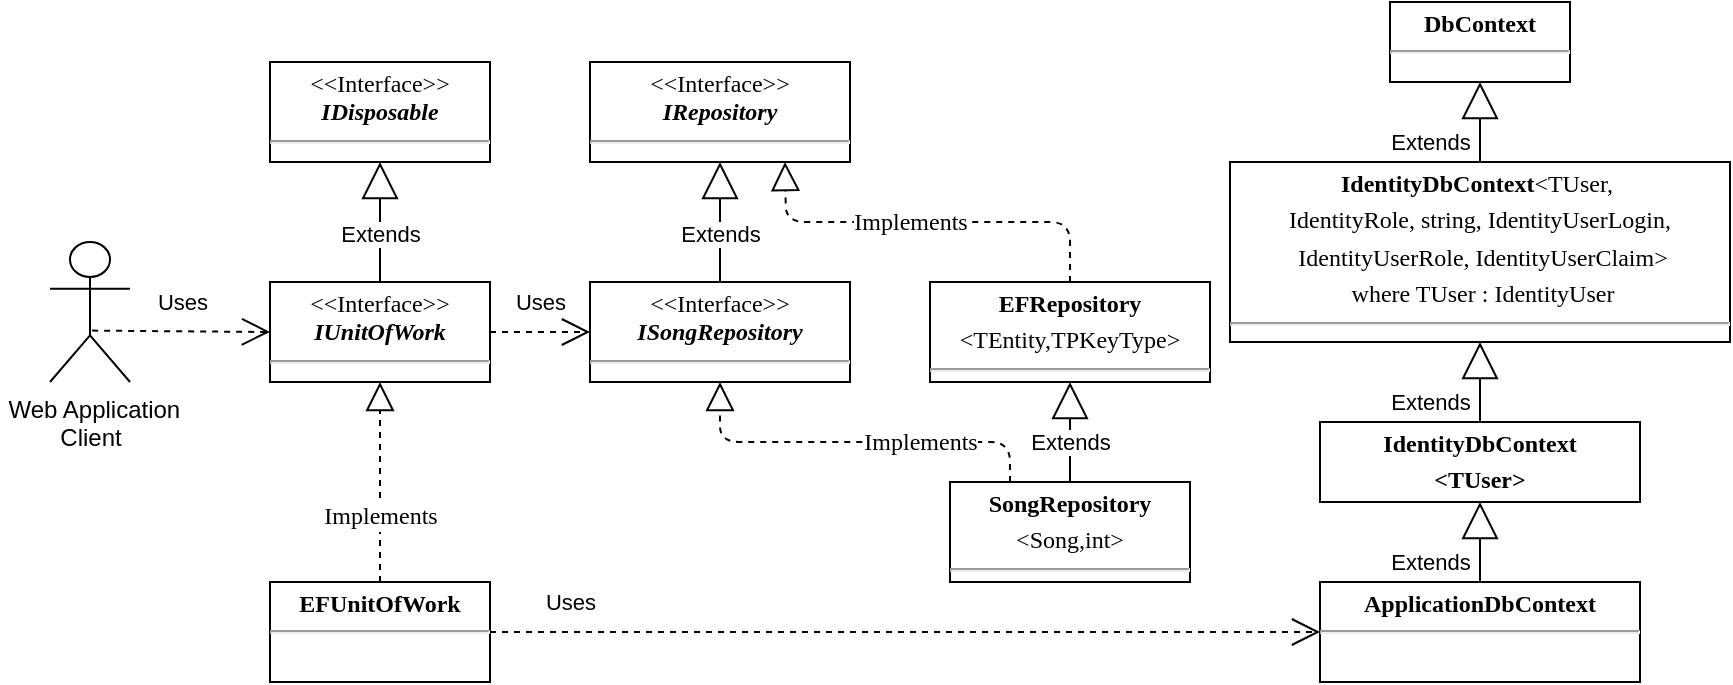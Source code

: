 <mxfile version="13.6.2" type="device" pages="4"><diagram id="343Q7cfBR-ep-XdnstVX" name="DAL"><mxGraphModel dx="1865" dy="607" grid="1" gridSize="10" guides="1" tooltips="1" connect="1" arrows="1" fold="1" page="1" pageScale="1" pageWidth="827" pageHeight="1169" math="0" shadow="0"><root><mxCell id="xc-Q_EhUblTWdIgz5XGY-0"/><mxCell id="xc-Q_EhUblTWdIgz5XGY-1" parent="xc-Q_EhUblTWdIgz5XGY-0"/><mxCell id="ZX2HNLRbkxF9GHskG_gf-11" value="&lt;p style=&quot;margin: 4px 0px 0px ; text-align: center ; font-size: 12px&quot;&gt;&lt;b style=&quot;font-size: 12px&quot;&gt;EFUnitOfWork&lt;/b&gt;&lt;/p&gt;&lt;hr style=&quot;font-size: 12px&quot;&gt;&lt;p style=&quot;margin: 0px 0px 0px 4px&quot;&gt;&lt;br&gt;&lt;/p&gt;" style="verticalAlign=top;align=left;overflow=fill;fontSize=12;fontFamily=Verdana;html=1;" vertex="1" parent="xc-Q_EhUblTWdIgz5XGY-1"><mxGeometry x="-670" y="300" width="110" height="50" as="geometry"/></mxCell><mxCell id="ZX2HNLRbkxF9GHskG_gf-12" value="&lt;p style=&quot;margin: 4px 0px 0px ; text-align: center&quot;&gt;&lt;font&gt;&lt;span style=&quot;font-size: 12px&quot;&gt;&amp;lt;&amp;lt;Interface&amp;gt;&amp;gt;&lt;/span&gt;&lt;br&gt;&lt;b&gt;&lt;i&gt;IUnitOfWork&lt;/i&gt;&lt;/b&gt;&lt;/font&gt;&lt;/p&gt;&lt;hr&gt;&lt;p style=&quot;margin: 0px 0px 0px 4px&quot;&gt;&lt;br&gt;&lt;/p&gt;" style="verticalAlign=top;align=left;overflow=fill;fontSize=12;fontFamily=Verdana;html=1;" vertex="1" parent="xc-Q_EhUblTWdIgz5XGY-1"><mxGeometry x="-670" y="150" width="110" height="50" as="geometry"/></mxCell><mxCell id="ZX2HNLRbkxF9GHskG_gf-13" value="Implements" style="endArrow=block;dashed=1;endFill=0;endSize=12;html=1;fontFamily=Verdana;fontSize=12;entryX=0.5;entryY=1;entryDx=0;entryDy=0;exitX=0.5;exitY=0;exitDx=0;exitDy=0;" edge="1" parent="xc-Q_EhUblTWdIgz5XGY-1" source="ZX2HNLRbkxF9GHskG_gf-11" target="ZX2HNLRbkxF9GHskG_gf-12"><mxGeometry x="-0.333" width="160" relative="1" as="geometry"><mxPoint x="-1099" y="100" as="sourcePoint"/><mxPoint x="-1070" y="10" as="targetPoint"/><mxPoint as="offset"/><Array as="points"/></mxGeometry></mxCell><mxCell id="ZX2HNLRbkxF9GHskG_gf-14" value="&lt;p style=&quot;margin: 4px 0px 0px ; text-align: center&quot;&gt;&lt;font&gt;&lt;span style=&quot;font-size: 12px&quot;&gt;&amp;lt;&amp;lt;Interface&amp;gt;&amp;gt;&lt;/span&gt;&lt;br&gt;&lt;b&gt;&lt;i&gt;IDisposable&lt;/i&gt;&lt;/b&gt;&lt;/font&gt;&lt;/p&gt;&lt;hr&gt;&lt;p style=&quot;margin: 0px 0px 0px 4px&quot;&gt;&lt;br&gt;&lt;/p&gt;" style="verticalAlign=top;align=left;overflow=fill;fontSize=12;fontFamily=Verdana;html=1;" vertex="1" parent="xc-Q_EhUblTWdIgz5XGY-1"><mxGeometry x="-670" y="40" width="110" height="50" as="geometry"/></mxCell><mxCell id="ZX2HNLRbkxF9GHskG_gf-15" value="Extends" style="endArrow=block;endSize=16;endFill=0;html=1;exitX=0.5;exitY=0;exitDx=0;exitDy=0;entryX=0.5;entryY=1;entryDx=0;entryDy=0;" edge="1" parent="xc-Q_EhUblTWdIgz5XGY-1" source="ZX2HNLRbkxF9GHskG_gf-12" target="ZX2HNLRbkxF9GHskG_gf-14"><mxGeometry x="-0.2" width="160" relative="1" as="geometry"><mxPoint x="-746" y="290" as="sourcePoint"/><mxPoint x="-700" y="50" as="targetPoint"/><mxPoint as="offset"/></mxGeometry></mxCell><mxCell id="ZX2HNLRbkxF9GHskG_gf-16" value="Uses" style="endArrow=open;endSize=12;dashed=1;html=1;exitX=1;exitY=0.5;exitDx=0;exitDy=0;entryX=0;entryY=0.5;entryDx=0;entryDy=0;" edge="1" parent="xc-Q_EhUblTWdIgz5XGY-1" source="ZX2HNLRbkxF9GHskG_gf-12" target="ZX2HNLRbkxF9GHskG_gf-17"><mxGeometry y="15" width="160" relative="1" as="geometry"><mxPoint x="-690" y="-20" as="sourcePoint"/><mxPoint x="-480" y="175" as="targetPoint"/><mxPoint as="offset"/></mxGeometry></mxCell><mxCell id="ZX2HNLRbkxF9GHskG_gf-17" value="&lt;p style=&quot;margin: 4px 0px 0px ; text-align: center&quot;&gt;&lt;font&gt;&lt;span style=&quot;font-size: 12px&quot;&gt;&amp;lt;&amp;lt;Interface&amp;gt;&amp;gt;&lt;/span&gt;&lt;br&gt;&lt;b&gt;&lt;i&gt;ISongRepository&lt;/i&gt;&lt;/b&gt;&lt;/font&gt;&lt;/p&gt;&lt;hr&gt;&lt;p style=&quot;margin: 0px 0px 0px 4px&quot;&gt;&lt;br&gt;&lt;/p&gt;" style="verticalAlign=top;align=left;overflow=fill;fontSize=12;fontFamily=Verdana;html=1;" vertex="1" parent="xc-Q_EhUblTWdIgz5XGY-1"><mxGeometry x="-510" y="150" width="130" height="50" as="geometry"/></mxCell><mxCell id="ZX2HNLRbkxF9GHskG_gf-18" value="&lt;p style=&quot;margin: 4px 0px 0px ; text-align: center ; font-size: 12px&quot;&gt;&lt;b style=&quot;font-size: 12px&quot;&gt;ApplicationDbContext&lt;/b&gt;&lt;/p&gt;&lt;hr style=&quot;font-size: 12px&quot;&gt;&lt;p style=&quot;margin: 0px 0px 0px 4px&quot;&gt;&lt;br&gt;&lt;/p&gt;" style="verticalAlign=top;align=left;overflow=fill;fontSize=12;fontFamily=Verdana;html=1;" vertex="1" parent="xc-Q_EhUblTWdIgz5XGY-1"><mxGeometry x="-145" y="300" width="160" height="50" as="geometry"/></mxCell><mxCell id="ZX2HNLRbkxF9GHskG_gf-20" value="&lt;p style=&quot;margin: 4px 0px 0px ; text-align: center&quot;&gt;&lt;font&gt;&lt;span style=&quot;font-size: 12px&quot;&gt;&amp;lt;&amp;lt;Interface&amp;gt;&amp;gt;&lt;/span&gt;&lt;br&gt;&lt;b&gt;&lt;i&gt;IRepository&lt;/i&gt;&lt;/b&gt;&lt;/font&gt;&lt;/p&gt;&lt;hr&gt;&lt;p style=&quot;margin: 0px 0px 0px 4px&quot;&gt;&lt;br&gt;&lt;/p&gt;" style="verticalAlign=top;align=left;overflow=fill;fontSize=12;fontFamily=Verdana;html=1;" vertex="1" parent="xc-Q_EhUblTWdIgz5XGY-1"><mxGeometry x="-510" y="40" width="130" height="50" as="geometry"/></mxCell><mxCell id="ZX2HNLRbkxF9GHskG_gf-21" value="Extends" style="endArrow=block;endSize=16;endFill=0;html=1;exitX=0.5;exitY=0;exitDx=0;exitDy=0;entryX=0.5;entryY=1;entryDx=0;entryDy=0;" edge="1" parent="xc-Q_EhUblTWdIgz5XGY-1" source="ZX2HNLRbkxF9GHskG_gf-17" target="ZX2HNLRbkxF9GHskG_gf-20"><mxGeometry x="-0.2" width="160" relative="1" as="geometry"><mxPoint x="-605" y="160" as="sourcePoint"/><mxPoint x="-605" y="100" as="targetPoint"/><mxPoint as="offset"/></mxGeometry></mxCell><mxCell id="RfoIdrx7hOx3w_YRGbtB-0" value="&amp;nbsp;Web Application &lt;br&gt;Client" style="shape=umlActor;verticalLabelPosition=bottom;verticalAlign=top;html=1;" vertex="1" parent="xc-Q_EhUblTWdIgz5XGY-1"><mxGeometry x="-780" y="130" width="40" height="70" as="geometry"/></mxCell><mxCell id="RfoIdrx7hOx3w_YRGbtB-1" value="Uses" style="endArrow=open;endSize=12;dashed=1;html=1;exitX=0.527;exitY=0.633;exitDx=0;exitDy=0;entryX=0;entryY=0.5;entryDx=0;entryDy=0;exitPerimeter=0;" edge="1" parent="xc-Q_EhUblTWdIgz5XGY-1" source="RfoIdrx7hOx3w_YRGbtB-0" target="ZX2HNLRbkxF9GHskG_gf-12"><mxGeometry y="15" width="160" relative="1" as="geometry"><mxPoint x="-550" y="185" as="sourcePoint"/><mxPoint x="-490" y="185" as="targetPoint"/><mxPoint as="offset"/></mxGeometry></mxCell><mxCell id="RfoIdrx7hOx3w_YRGbtB-2" value="Uses" style="endArrow=open;endSize=12;dashed=1;html=1;exitX=1;exitY=0.5;exitDx=0;exitDy=0;entryX=0;entryY=0.5;entryDx=0;entryDy=0;" edge="1" parent="xc-Q_EhUblTWdIgz5XGY-1" source="ZX2HNLRbkxF9GHskG_gf-11" target="ZX2HNLRbkxF9GHskG_gf-18"><mxGeometry x="-0.807" y="15" width="160" relative="1" as="geometry"><mxPoint x="-758.92" y="294.31" as="sourcePoint"/><mxPoint x="-660" y="295" as="targetPoint"/><mxPoint as="offset"/></mxGeometry></mxCell><mxCell id="53thkQlkF9O4a6c3Apee-1" value="Implements" style="endArrow=block;dashed=1;endFill=0;endSize=12;html=1;fontFamily=Verdana;fontSize=12;entryX=0.5;entryY=1;entryDx=0;entryDy=0;exitX=0.25;exitY=0;exitDx=0;exitDy=0;" edge="1" parent="xc-Q_EhUblTWdIgz5XGY-1" source="-rHISkE78hv5sx2kUe9A-2" target="ZX2HNLRbkxF9GHskG_gf-17"><mxGeometry x="-0.333" width="160" relative="1" as="geometry"><mxPoint x="-445" y="250" as="sourcePoint"/><mxPoint x="-605" y="210" as="targetPoint"/><mxPoint as="offset"/><Array as="points"><mxPoint x="-300" y="230"/><mxPoint x="-445" y="230"/></Array></mxGeometry></mxCell><mxCell id="-rHISkE78hv5sx2kUe9A-0" value="&lt;p style=&quot;margin: 4px 0px 0px ; text-align: center ; font-size: 12px&quot;&gt;&lt;b style=&quot;font-size: 12px&quot;&gt;EFRepository&lt;/b&gt;&lt;/p&gt;&lt;p style=&quot;margin: 4px 0px 0px ; text-align: center ; font-size: 12px&quot;&gt;&lt;span style=&quot;font-size: 12px&quot;&gt;&amp;lt;TEntity,TPKeyType&amp;gt;&lt;/span&gt;&lt;/p&gt;&lt;hr style=&quot;font-size: 12px&quot;&gt;&lt;p style=&quot;margin: 0px 0px 0px 4px&quot;&gt;&lt;br&gt;&lt;/p&gt;" style="verticalAlign=top;align=left;overflow=fill;fontSize=12;fontFamily=Verdana;html=1;" vertex="1" parent="xc-Q_EhUblTWdIgz5XGY-1"><mxGeometry x="-340" y="150" width="140" height="50" as="geometry"/></mxCell><mxCell id="-rHISkE78hv5sx2kUe9A-1" value="Extends" style="endArrow=block;endSize=16;endFill=0;html=1;entryX=0.5;entryY=1;entryDx=0;entryDy=0;exitX=0.5;exitY=0;exitDx=0;exitDy=0;" edge="1" parent="xc-Q_EhUblTWdIgz5XGY-1" source="-rHISkE78hv5sx2kUe9A-2" target="-rHISkE78hv5sx2kUe9A-0"><mxGeometry x="-0.2" width="160" relative="1" as="geometry"><mxPoint x="-375" y="460" as="sourcePoint"/><mxPoint x="-390" y="430" as="targetPoint"/><mxPoint as="offset"/></mxGeometry></mxCell><mxCell id="-rHISkE78hv5sx2kUe9A-2" value="&lt;p style=&quot;margin: 4px 0px 0px ; text-align: center&quot;&gt;&lt;font&gt;&lt;b&gt;SongRepository&lt;/b&gt;&lt;/font&gt;&lt;/p&gt;&lt;p style=&quot;margin: 4px 0px 0px ; text-align: center&quot;&gt;&lt;font&gt;&amp;lt;Song,int&amp;gt;&lt;/font&gt;&lt;/p&gt;&lt;hr&gt;&lt;p style=&quot;margin: 0px 0px 0px 4px&quot;&gt;&lt;br&gt;&lt;/p&gt;" style="verticalAlign=top;align=left;overflow=fill;fontSize=12;fontFamily=Verdana;html=1;" vertex="1" parent="xc-Q_EhUblTWdIgz5XGY-1"><mxGeometry x="-330" y="250" width="120" height="50" as="geometry"/></mxCell><mxCell id="PiBFpwSbdgzv4Sv8wRWs-0" value="Implements" style="endArrow=block;dashed=1;endFill=0;endSize=12;html=1;fontFamily=Verdana;fontSize=12;entryX=0.75;entryY=1;entryDx=0;entryDy=0;exitX=0.5;exitY=0;exitDx=0;exitDy=0;" edge="1" parent="xc-Q_EhUblTWdIgz5XGY-1" source="-rHISkE78hv5sx2kUe9A-0" target="ZX2HNLRbkxF9GHskG_gf-20"><mxGeometry x="0.093" width="160" relative="1" as="geometry"><mxPoint x="-272.5" y="260" as="sourcePoint"/><mxPoint x="-435" y="210" as="targetPoint"/><mxPoint as="offset"/><Array as="points"><mxPoint x="-270" y="120"/><mxPoint x="-350" y="120"/><mxPoint x="-412" y="120"/></Array></mxGeometry></mxCell><mxCell id="NtdFlZFnc03XW_b6BvT2-0" value="&lt;p style=&quot;margin: 4px 0px 0px ; text-align: center&quot;&gt;&lt;b&gt;IdentityDbContext&lt;/b&gt;&lt;/p&gt;&lt;p style=&quot;margin: 4px 0px 0px ; text-align: center&quot;&gt;&lt;b&gt;&amp;lt;TUser&amp;gt;&lt;/b&gt;&lt;br&gt;&lt;/p&gt;&lt;hr style=&quot;font-size: 12px&quot;&gt;&lt;p style=&quot;margin: 0px 0px 0px 4px&quot;&gt;&lt;br&gt;&lt;/p&gt;" style="verticalAlign=top;align=left;overflow=fill;fontSize=12;fontFamily=Verdana;html=1;" vertex="1" parent="xc-Q_EhUblTWdIgz5XGY-1"><mxGeometry x="-145" y="220" width="160" height="40" as="geometry"/></mxCell><mxCell id="a6k6CDyZvZ9WhCIbo_Zj-0" value="&lt;p style=&quot;margin: 4px 0px 0px ; text-align: center&quot;&gt;&lt;b&gt;IdentityDbContext&lt;/b&gt;&lt;span&gt;&amp;lt;TUser,&amp;nbsp;&lt;/span&gt;&lt;/p&gt;&lt;p style=&quot;margin: 4px 0px 0px ; text-align: center&quot;&gt;&lt;span&gt;IdentityRole, string, IdentityUserLogin,&lt;/span&gt;&lt;/p&gt;&lt;p style=&quot;margin: 4px 0px 0px ; text-align: center&quot;&gt;&amp;nbsp;IdentityUserRole, IdentityUserClaim&amp;gt;&lt;/p&gt;&lt;p style=&quot;margin: 4px 0px 0px ; text-align: center&quot;&gt;&amp;nbsp;where TUser : IdentityUser&lt;br&gt;&lt;/p&gt;&lt;hr style=&quot;font-size: 12px&quot;&gt;&lt;p style=&quot;margin: 0px 0px 0px 4px&quot;&gt;&lt;br&gt;&lt;/p&gt;" style="verticalAlign=top;align=left;overflow=fill;fontSize=12;fontFamily=Verdana;html=1;" vertex="1" parent="xc-Q_EhUblTWdIgz5XGY-1"><mxGeometry x="-190" y="90" width="250" height="90" as="geometry"/></mxCell><mxCell id="a6k6CDyZvZ9WhCIbo_Zj-1" value="&lt;p style=&quot;margin: 4px 0px 0px ; text-align: center&quot;&gt;&lt;b&gt;DbContext&lt;/b&gt;&lt;br&gt;&lt;/p&gt;&lt;hr style=&quot;font-size: 12px&quot;&gt;&lt;p style=&quot;margin: 0px 0px 0px 4px&quot;&gt;&lt;br&gt;&lt;/p&gt;" style="verticalAlign=top;align=left;overflow=fill;fontSize=12;fontFamily=Verdana;html=1;" vertex="1" parent="xc-Q_EhUblTWdIgz5XGY-1"><mxGeometry x="-110" y="10" width="90" height="40" as="geometry"/></mxCell><mxCell id="a6k6CDyZvZ9WhCIbo_Zj-2" value="Extends" style="endArrow=block;endSize=16;endFill=0;html=1;exitX=0.5;exitY=0;exitDx=0;exitDy=0;entryX=0.5;entryY=1;entryDx=0;entryDy=0;" edge="1" parent="xc-Q_EhUblTWdIgz5XGY-1" source="a6k6CDyZvZ9WhCIbo_Zj-0" target="a6k6CDyZvZ9WhCIbo_Zj-1"><mxGeometry x="-0.5" y="25" width="160" relative="1" as="geometry"><mxPoint x="-55" y="230" as="sourcePoint"/><mxPoint x="-55" y="190" as="targetPoint"/><mxPoint as="offset"/></mxGeometry></mxCell><mxCell id="a6k6CDyZvZ9WhCIbo_Zj-3" value="Extends" style="endArrow=block;endSize=16;endFill=0;html=1;exitX=0.5;exitY=0;exitDx=0;exitDy=0;entryX=0.5;entryY=1;entryDx=0;entryDy=0;" edge="1" parent="xc-Q_EhUblTWdIgz5XGY-1" source="NtdFlZFnc03XW_b6BvT2-0" target="a6k6CDyZvZ9WhCIbo_Zj-0"><mxGeometry x="-0.5" y="25" width="160" relative="1" as="geometry"><mxPoint x="-55" y="100" as="sourcePoint"/><mxPoint x="-55" y="60" as="targetPoint"/><mxPoint as="offset"/></mxGeometry></mxCell><mxCell id="a6k6CDyZvZ9WhCIbo_Zj-4" value="Extends" style="endArrow=block;endSize=16;endFill=0;html=1;exitX=0.5;exitY=0;exitDx=0;exitDy=0;entryX=0.5;entryY=1;entryDx=0;entryDy=0;" edge="1" parent="xc-Q_EhUblTWdIgz5XGY-1" source="ZX2HNLRbkxF9GHskG_gf-18" target="NtdFlZFnc03XW_b6BvT2-0"><mxGeometry x="-0.5" y="25" width="160" relative="1" as="geometry"><mxPoint x="-55" y="230" as="sourcePoint"/><mxPoint x="-55" y="190" as="targetPoint"/><mxPoint as="offset"/></mxGeometry></mxCell></root></mxGraphModel></diagram><diagram id="C5RBs43oDa-KdzZeNtuy" name="Repositories"><mxGraphModel dx="1865" dy="607" grid="1" gridSize="10" guides="1" tooltips="1" connect="1" arrows="1" fold="1" page="1" pageScale="1" pageWidth="827" pageHeight="1169" math="0" shadow="0"><root><mxCell id="WIyWlLk6GJQsqaUBKTNV-0"/><mxCell id="WIyWlLk6GJQsqaUBKTNV-1" parent="WIyWlLk6GJQsqaUBKTNV-0"/><mxCell id="CiGkOUlpp4Z-2hrsVx-D-6" value="&lt;p style=&quot;margin: 4px 0px 0px ; text-align: center ; font-size: 12px&quot;&gt;&lt;b style=&quot;font-size: 12px&quot;&gt;EFRepository&lt;/b&gt;&lt;span style=&quot;font-size: 12px&quot;&gt;&amp;lt;TEntity,TPKeyType&amp;gt;&lt;/span&gt;&lt;/p&gt;&lt;hr style=&quot;font-size: 12px&quot;&gt;&lt;p style=&quot;margin: 0px 0px 0px 4px&quot;&gt;# Context: DbContext&amp;nbsp;&lt;/p&gt;&lt;p style=&quot;margin: 0px 0px 0px 4px&quot;&gt;- _entities: DbSet&amp;lt;TEntity&amp;gt;&amp;nbsp;&lt;/p&gt;&lt;hr style=&quot;font-size: 12px&quot;&gt;&lt;p style=&quot;margin: 0px 0px 0px 4px&quot;&gt;+ EFRepository(DbContext) : EFRepository&lt;/p&gt;&lt;p style=&quot;margin: 0px 0px 0px 4px&quot;&gt;+&amp;nbsp;&lt;span style=&quot;line-height: 13.8px&quot;&gt;Add&lt;/span&gt;(&lt;span style=&quot;text-align: center&quot;&gt;TEntity&lt;/span&gt;): void&lt;/p&gt;&lt;p style=&quot;margin: 0px 0px 0px 4px&quot;&gt;&lt;span style=&quot;text-align: center&quot;&gt;+&amp;nbsp;&lt;/span&gt;&lt;span style=&quot;text-align: center ; line-height: 13.8px&quot;&gt;AddRange&lt;/span&gt;&lt;span style=&quot;text-align: center&quot;&gt;(IEnumerable&amp;lt;TEntity&amp;gt; entities&lt;/span&gt;&lt;span style=&quot;text-align: center&quot;&gt;): void&lt;/span&gt;&lt;/p&gt;&lt;p style=&quot;margin: 0px 0px 0px 4px&quot;&gt;&lt;span style=&quot;text-align: center&quot;&gt;+&amp;nbsp;&lt;/span&gt;&lt;span style=&quot;text-align: center ; line-height: 13.8px&quot;&gt;Find&lt;/span&gt;&lt;span style=&quot;text-align: center&quot;&gt;(Expression&amp;lt;Func&amp;lt;TEntity, bool&amp;gt;&amp;gt;): &amp;nbsp;IEnumerable&amp;lt;TEntity&amp;gt;&lt;/span&gt;&lt;/p&gt;&lt;p style=&quot;margin: 0px 0px 0px 4px&quot;&gt;&lt;/p&gt;&lt;p style=&quot;margin: 0px 0px 0px 4px&quot;&gt;&lt;span style=&quot;text-align: center&quot;&gt;+&amp;nbsp;&lt;/span&gt;&lt;span style=&quot;text-align: center ; line-height: 13.8px&quot;&gt;FindAsync&lt;/span&gt;&lt;span style=&quot;text-align: center&quot;&gt;(Expression&amp;lt;Func&amp;lt;TEntity, bool&amp;gt;&amp;gt;):&amp;nbsp; Task&amp;lt;List&amp;lt;TEntity&amp;gt;&amp;gt;&lt;/span&gt;&lt;/p&gt;&lt;p style=&quot;margin: 0px 0px 0px 4px&quot;&gt;+&amp;nbsp;&lt;span style=&quot;line-height: 13.8px&quot;&gt;Get&lt;/span&gt;(&lt;span style=&quot;text-align: center&quot;&gt;TPKeyType&lt;/span&gt;): TEntity&lt;br&gt;&lt;/p&gt;&lt;p style=&quot;margin: 0px 0px 0px 4px&quot;&gt;+&amp;nbsp;&lt;span style=&quot;line-height: 13.8px&quot;&gt;GetAsync&lt;/span&gt;(&lt;span style=&quot;text-align: center&quot;&gt;TPKeyType&lt;/span&gt;): Task&amp;lt;TEntity&amp;gt;&lt;br&gt;&lt;/p&gt;&lt;p style=&quot;margin: 0px 0px 0px 4px&quot;&gt;+&amp;nbsp;&lt;span style=&quot;line-height: 13.8px&quot;&gt;GetAll&lt;/span&gt;(): IEnumerable&amp;lt;TEntity&amp;gt;&lt;br&gt;&lt;/p&gt;&lt;p style=&quot;margin: 0px 0px 0px 4px&quot;&gt;+&amp;nbsp;&lt;span style=&quot;line-height: 13.8px&quot;&gt;GetAllAsync&lt;/span&gt;(): Task&amp;lt;List&amp;lt;TEntity&amp;gt;&amp;gt;&lt;/p&gt;&lt;p style=&quot;margin: 0px 0px 0px 4px&quot;&gt;+&amp;nbsp;&lt;span style=&quot;line-height: 13.8px&quot;&gt;Remove&lt;/span&gt;(&lt;span style=&quot;text-align: center&quot;&gt;TEntity&lt;/span&gt;): void&lt;/p&gt;&lt;p style=&quot;margin: 0px 0px 0px 4px&quot;&gt;&lt;span style=&quot;text-align: center&quot;&gt;+&amp;nbsp;&lt;/span&gt;&lt;span style=&quot;text-align: center ; line-height: 13.8px&quot;&gt;RemoveRange&lt;/span&gt;&lt;span style=&quot;text-align: center&quot;&gt;(IEnumerable&amp;lt;TEntity&amp;gt; entities&lt;/span&gt;&lt;span style=&quot;text-align: center&quot;&gt;): void&lt;/span&gt;&lt;/p&gt;&lt;p style=&quot;margin: 0px 0px 0px 4px&quot;&gt;&lt;span style=&quot;text-align: center&quot;&gt;+&amp;nbsp;&lt;/span&gt;&lt;span style=&quot;text-align: center ; line-height: 13.8px&quot;&gt;SingleOrDefault&lt;/span&gt;&lt;span style=&quot;text-align: center&quot;&gt;(Expression&amp;lt;Func&amp;lt;TEntity, bool&amp;gt;&amp;gt;):&amp;nbsp; TEntity&lt;/span&gt;&lt;/p&gt;&lt;p style=&quot;margin: 0px 0px 0px 4px&quot;&gt;&lt;span style=&quot;text-align: center&quot;&gt;+&amp;nbsp;&lt;/span&gt;&lt;span style=&quot;text-align: center ; line-height: 13.8px&quot;&gt;SingleOrDefaultAsync&lt;/span&gt;&lt;span style=&quot;text-align: center&quot;&gt;(Expression&amp;lt;Func&amp;lt;TEntity, bool&amp;gt;&amp;gt;): Task&amp;lt;TEntity&amp;gt;&lt;/span&gt;&lt;/p&gt;" style="verticalAlign=top;align=left;overflow=fill;fontSize=12;fontFamily=Verdana;html=1;" parent="WIyWlLk6GJQsqaUBKTNV-1" vertex="1"><mxGeometry x="-800" y="30" width="470" height="260" as="geometry"/></mxCell><mxCell id="CiGkOUlpp4Z-2hrsVx-D-7" value="&lt;p style=&quot;margin: 4px 0px 0px ; text-align: center&quot;&gt;&lt;font&gt;&lt;span style=&quot;font-size: 12px&quot;&gt;&amp;lt;&amp;lt;Interface&amp;gt;&amp;gt;&lt;/span&gt;&lt;br&gt;&lt;b&gt;&lt;i&gt;IRepository&lt;/i&gt;&lt;/b&gt;&amp;lt;TEntity,TPKeyType&amp;gt;&lt;/font&gt;&lt;/p&gt;&lt;hr&gt;&lt;p style=&quot;margin: 0px 0px 0px 4px&quot;&gt;+&amp;nbsp;&lt;span style=&quot;line-height: 13.8px&quot;&gt;&lt;i&gt;Add&lt;/i&gt;&lt;/span&gt;(&lt;span style=&quot;text-align: center&quot;&gt;TEntity&lt;/span&gt;): void&lt;/p&gt;&lt;p style=&quot;margin: 0px 0px 0px 4px&quot;&gt;&lt;span style=&quot;text-align: center&quot;&gt;+&amp;nbsp;&lt;/span&gt;&lt;span style=&quot;text-align: center ; line-height: 13.8px&quot;&gt;&lt;i&gt;AddRange&lt;/i&gt;&lt;/span&gt;&lt;span style=&quot;text-align: center&quot;&gt;(IEnumerable&amp;lt;TEntity&amp;gt; entities&lt;/span&gt;&lt;span style=&quot;text-align: center&quot;&gt;): void&lt;/span&gt;&lt;/p&gt;&lt;p style=&quot;margin: 0px 0px 0px 4px&quot;&gt;&lt;span style=&quot;text-align: center&quot;&gt;+&amp;nbsp;&lt;/span&gt;&lt;span style=&quot;text-align: center ; line-height: 13.8px&quot;&gt;&lt;i&gt;Find&lt;/i&gt;&lt;/span&gt;&lt;span style=&quot;text-align: center&quot;&gt;(Expression&amp;lt;Func&amp;lt;TEntity, bool&amp;gt;&amp;gt;): &amp;nbsp;IEnumerable&amp;lt;TEntity&amp;gt;&lt;/span&gt;&lt;/p&gt;&lt;p style=&quot;margin: 0px 0px 0px 4px&quot;&gt;&lt;/p&gt;&lt;p style=&quot;margin: 0px 0px 0px 4px&quot;&gt;&lt;span style=&quot;text-align: center&quot;&gt;+&amp;nbsp;&lt;/span&gt;&lt;span style=&quot;text-align: center ; line-height: 13.8px&quot;&gt;&lt;i&gt;FindAsync&lt;/i&gt;&lt;/span&gt;&lt;span style=&quot;text-align: center&quot;&gt;(Expression&amp;lt;Func&amp;lt;TEntity, bool&amp;gt;&amp;gt;):&amp;nbsp; Task&amp;lt;List&amp;lt;TEntity&amp;gt;&amp;gt;&lt;/span&gt;&lt;/p&gt;&lt;p style=&quot;margin: 0px 0px 0px 4px&quot;&gt;&lt;font style=&quot;font-size: 12px&quot;&gt;+&amp;nbsp;&lt;span style=&quot;line-height: 115%&quot;&gt;&lt;i&gt;Get&lt;/i&gt;&lt;/span&gt;(&lt;span style=&quot;text-align: center&quot;&gt;TPKeyType&lt;/span&gt;): TEntity&lt;br&gt;&lt;/font&gt;&lt;/p&gt;&lt;p style=&quot;margin: 0px 0px 0px 4px&quot;&gt;+&amp;nbsp;&lt;span style=&quot;line-height: 13.8px&quot;&gt;&lt;i&gt;GetAsync&lt;/i&gt;&lt;/span&gt;(&lt;span style=&quot;text-align: center&quot;&gt;TPKeyType&lt;/span&gt;): Task&amp;lt;TEntity&amp;gt;&lt;br&gt;&lt;/p&gt;&lt;p style=&quot;margin: 0px 0px 0px 4px&quot;&gt;+&amp;nbsp;&lt;span style=&quot;line-height: 13.8px&quot;&gt;&lt;i&gt;GetAll&lt;/i&gt;&lt;/span&gt;(): IEnumerable&amp;lt;TEntity&amp;gt;&lt;br&gt;&lt;/p&gt;&lt;p style=&quot;margin: 0px 0px 0px 4px&quot;&gt;+&amp;nbsp;&lt;span style=&quot;line-height: 13.8px&quot;&gt;&lt;i&gt;GetAllAsync&lt;/i&gt;&lt;/span&gt;(): Task&amp;lt;List&amp;lt;TEntity&amp;gt;&amp;gt;&lt;/p&gt;&lt;p style=&quot;margin: 0px 0px 0px 4px&quot;&gt;+&amp;nbsp;&lt;span style=&quot;line-height: 13.8px&quot;&gt;&lt;i&gt;Remove&lt;/i&gt;&lt;/span&gt;(&lt;span style=&quot;text-align: center&quot;&gt;TEntity&lt;/span&gt;): void&lt;/p&gt;&lt;p style=&quot;margin: 0px 0px 0px 4px&quot;&gt;&lt;span style=&quot;text-align: center&quot;&gt;+&amp;nbsp;&lt;/span&gt;&lt;span style=&quot;text-align: center ; line-height: 13.8px&quot;&gt;&lt;i&gt;RemoveRange&lt;/i&gt;&lt;/span&gt;&lt;span style=&quot;text-align: center&quot;&gt;(IEnumerable&amp;lt;TEntity&amp;gt; entities&lt;/span&gt;&lt;span style=&quot;text-align: center&quot;&gt;): void&lt;/span&gt;&lt;/p&gt;&lt;p style=&quot;margin: 0px 0px 0px 4px&quot;&gt;&lt;span style=&quot;text-align: center&quot;&gt;+&amp;nbsp;&lt;/span&gt;&lt;span style=&quot;text-align: center ; line-height: 13.8px&quot;&gt;&lt;i&gt;SingleOrDefault&lt;/i&gt;&lt;/span&gt;&lt;span style=&quot;text-align: center&quot;&gt;(Expression&amp;lt;Func&amp;lt;TEntity, bool&amp;gt;&amp;gt;):&amp;nbsp; TEntity&lt;/span&gt;&lt;/p&gt;&lt;p style=&quot;margin: 0px 0px 0px 4px&quot;&gt;&lt;span style=&quot;text-align: center&quot;&gt;+&amp;nbsp;&lt;/span&gt;&lt;span style=&quot;text-align: center ; line-height: 13.8px&quot;&gt;&lt;i&gt;SingleOrDefaultAsync&lt;/i&gt;&lt;/span&gt;&lt;span style=&quot;text-align: center&quot;&gt;(Expression&amp;lt;Func&amp;lt;TEntity, bool&amp;gt;&amp;gt;): Task&amp;lt;TEntity&amp;gt;&lt;/span&gt;&lt;/p&gt;" style="verticalAlign=top;align=left;overflow=fill;fontSize=12;fontFamily=Verdana;html=1;" parent="WIyWlLk6GJQsqaUBKTNV-1" vertex="1"><mxGeometry x="-260" y="70" width="470" height="220" as="geometry"/></mxCell><mxCell id="CiGkOUlpp4Z-2hrsVx-D-8" value="" style="endArrow=block;dashed=1;endFill=0;endSize=12;html=1;fontFamily=Verdana;fontSize=12;entryX=0;entryY=0.5;entryDx=0;entryDy=0;" parent="WIyWlLk6GJQsqaUBKTNV-1" target="CiGkOUlpp4Z-2hrsVx-D-7" edge="1"><mxGeometry width="160" relative="1" as="geometry"><mxPoint x="-329" y="180" as="sourcePoint"/><mxPoint x="-300" y="90" as="targetPoint"/></mxGeometry></mxCell><mxCell id="NTlMG44NqtXEOT9g3OeG-1" value="&lt;p style=&quot;margin: 4px 0px 0px ; text-align: center&quot;&gt;&lt;font&gt;&lt;span style=&quot;font-size: 12px&quot;&gt;&amp;lt;&amp;lt;Interface&amp;gt;&amp;gt;&lt;/span&gt;&lt;br&gt;&lt;b&gt;&lt;i&gt;ISongRepository&lt;/i&gt;&lt;/b&gt;&amp;lt;Song,int&amp;gt;&lt;/font&gt;&lt;/p&gt;&lt;hr&gt;&lt;p style=&quot;margin: 0px 0px 0px 4px&quot;&gt;&lt;br&gt;&lt;/p&gt;" style="verticalAlign=top;align=left;overflow=fill;fontSize=12;fontFamily=Verdana;html=1;" vertex="1" parent="WIyWlLk6GJQsqaUBKTNV-1"><mxGeometry x="-260" y="350" width="470" height="60" as="geometry"/></mxCell><mxCell id="NTlMG44NqtXEOT9g3OeG-2" value="Extends" style="endArrow=block;endSize=16;endFill=0;html=1;entryX=0.5;entryY=1;entryDx=0;entryDy=0;exitX=0.5;exitY=0;exitDx=0;exitDy=0;" edge="1" parent="WIyWlLk6GJQsqaUBKTNV-1" source="NTlMG44NqtXEOT9g3OeG-1" target="CiGkOUlpp4Z-2hrsVx-D-7"><mxGeometry x="-0.2" width="160" relative="1" as="geometry"><mxPoint x="24" y="370" as="sourcePoint"/><mxPoint x="-30" y="320" as="targetPoint"/><mxPoint as="offset"/></mxGeometry></mxCell><mxCell id="NTlMG44NqtXEOT9g3OeG-3" value="Extends" style="endArrow=block;endSize=16;endFill=0;html=1;entryX=0.5;entryY=1;entryDx=0;entryDy=0;exitX=0.5;exitY=0;exitDx=0;exitDy=0;" edge="1" parent="WIyWlLk6GJQsqaUBKTNV-1" source="NTlMG44NqtXEOT9g3OeG-4" target="CiGkOUlpp4Z-2hrsVx-D-6"><mxGeometry x="-0.2" width="160" relative="1" as="geometry"><mxPoint x="-575" y="350" as="sourcePoint"/><mxPoint x="-590" y="320" as="targetPoint"/><mxPoint as="offset"/></mxGeometry></mxCell><mxCell id="NTlMG44NqtXEOT9g3OeG-4" value="&lt;p style=&quot;margin: 4px 0px 0px ; text-align: center&quot;&gt;&lt;font&gt;&lt;b&gt;SongRepository&lt;/b&gt;&amp;lt;Song,int&amp;gt;&lt;/font&gt;&lt;/p&gt;&lt;hr&gt;&lt;p style=&quot;margin: 0px 0px 0px 4px&quot;&gt;+ SongRepository(ApplicationDbContext) : SongRepository&lt;br&gt;&lt;/p&gt;" style="verticalAlign=top;align=left;overflow=fill;fontSize=12;fontFamily=Verdana;html=1;" vertex="1" parent="WIyWlLk6GJQsqaUBKTNV-1"><mxGeometry x="-800" y="350" width="470" height="50" as="geometry"/></mxCell><mxCell id="NTlMG44NqtXEOT9g3OeG-5" value="" style="endArrow=block;dashed=1;endFill=0;endSize=12;html=1;fontFamily=Verdana;fontSize=12;exitX=1.002;exitY=0.6;exitDx=0;exitDy=0;exitPerimeter=0;entryX=0;entryY=0.5;entryDx=0;entryDy=0;" edge="1" parent="WIyWlLk6GJQsqaUBKTNV-1" source="NTlMG44NqtXEOT9g3OeG-4" target="NTlMG44NqtXEOT9g3OeG-1"><mxGeometry width="160" relative="1" as="geometry"><mxPoint x="-319.06" y="190" as="sourcePoint"/><mxPoint x="-260" y="410" as="targetPoint"/></mxGeometry></mxCell><mxCell id="4T2qXEIVNfcRl9KlySZC-0" value="&lt;p style=&quot;margin: 4px 0px 0px ; text-align: center ; font-size: 12px&quot;&gt;&lt;b style=&quot;font-size: 12px&quot;&gt;EFRepository&lt;/b&gt;&lt;span style=&quot;font-size: 12px&quot;&gt;&amp;lt;TEntity,TPKeyType&amp;gt;&lt;/span&gt;&lt;/p&gt;&lt;hr style=&quot;font-size: 12px&quot;&gt;&lt;p style=&quot;margin: 0px 0px 0px 4px&quot;&gt;&lt;br&gt;&lt;/p&gt;" style="verticalAlign=top;align=left;overflow=fill;fontSize=12;fontFamily=Verdana;html=1;" vertex="1" parent="WIyWlLk6GJQsqaUBKTNV-1"><mxGeometry x="-800" y="480" width="230" height="60" as="geometry"/></mxCell><mxCell id="4T2qXEIVNfcRl9KlySZC-1" value="&lt;p style=&quot;margin: 4px 0px 0px ; text-align: center&quot;&gt;&lt;font&gt;&lt;span style=&quot;font-size: 12px&quot;&gt;&amp;lt;&amp;lt;Interface&amp;gt;&amp;gt;&lt;/span&gt;&lt;br&gt;&lt;b&gt;&lt;i&gt;IRepository&lt;/i&gt;&lt;/b&gt;&amp;lt;TEntity,TPKeyType&amp;gt;&lt;/font&gt;&lt;/p&gt;&lt;hr&gt;&lt;p style=&quot;margin: 0px 0px 0px 4px&quot;&gt;&lt;br&gt;&lt;/p&gt;" style="verticalAlign=top;align=left;overflow=fill;fontSize=12;fontFamily=Verdana;html=1;" vertex="1" parent="WIyWlLk6GJQsqaUBKTNV-1"><mxGeometry x="-520" y="480" width="240" height="60" as="geometry"/></mxCell><mxCell id="4T2qXEIVNfcRl9KlySZC-2" value="" style="endArrow=block;dashed=1;endFill=0;endSize=12;html=1;fontFamily=Verdana;fontSize=12;entryX=0;entryY=0.5;entryDx=0;entryDy=0;exitX=1;exitY=0.5;exitDx=0;exitDy=0;" edge="1" parent="WIyWlLk6GJQsqaUBKTNV-1" source="4T2qXEIVNfcRl9KlySZC-0" target="4T2qXEIVNfcRl9KlySZC-1"><mxGeometry width="160" relative="1" as="geometry"><mxPoint x="-589" y="630" as="sourcePoint"/><mxPoint x="-560" y="540" as="targetPoint"/></mxGeometry></mxCell><mxCell id="4T2qXEIVNfcRl9KlySZC-3" value="&lt;p style=&quot;margin: 4px 0px 0px ; text-align: center&quot;&gt;&lt;font&gt;&lt;span style=&quot;font-size: 12px&quot;&gt;&amp;lt;&amp;lt;Interface&amp;gt;&amp;gt;&lt;/span&gt;&lt;br&gt;&lt;b&gt;&lt;i&gt;ISongRepository&lt;/i&gt;&lt;/b&gt;&amp;lt;Song,int&amp;gt;&lt;/font&gt;&lt;/p&gt;&lt;hr&gt;&lt;p style=&quot;margin: 0px 0px 0px 4px&quot;&gt;&lt;br&gt;&lt;/p&gt;" style="verticalAlign=top;align=left;overflow=fill;fontSize=12;fontFamily=Verdana;html=1;" vertex="1" parent="WIyWlLk6GJQsqaUBKTNV-1"><mxGeometry x="-520" y="620" width="240" height="50" as="geometry"/></mxCell><mxCell id="4T2qXEIVNfcRl9KlySZC-4" value="Extends" style="endArrow=block;endSize=16;endFill=0;html=1;entryX=0.5;entryY=1;entryDx=0;entryDy=0;exitX=0.5;exitY=0;exitDx=0;exitDy=0;" edge="1" parent="WIyWlLk6GJQsqaUBKTNV-1" source="4T2qXEIVNfcRl9KlySZC-3" target="4T2qXEIVNfcRl9KlySZC-1"><mxGeometry x="-0.2" width="160" relative="1" as="geometry"><mxPoint x="-236" y="820" as="sourcePoint"/><mxPoint x="-290" y="770" as="targetPoint"/><mxPoint as="offset"/></mxGeometry></mxCell><mxCell id="4T2qXEIVNfcRl9KlySZC-5" value="Extends" style="endArrow=block;endSize=16;endFill=0;html=1;entryX=0.5;entryY=1;entryDx=0;entryDy=0;exitX=0.5;exitY=0;exitDx=0;exitDy=0;" edge="1" parent="WIyWlLk6GJQsqaUBKTNV-1" source="4T2qXEIVNfcRl9KlySZC-6" target="4T2qXEIVNfcRl9KlySZC-0"><mxGeometry x="-0.2" width="160" relative="1" as="geometry"><mxPoint x="-835" y="800" as="sourcePoint"/><mxPoint x="-850" y="770" as="targetPoint"/><mxPoint as="offset"/></mxGeometry></mxCell><mxCell id="4T2qXEIVNfcRl9KlySZC-6" value="&lt;p style=&quot;margin: 4px 0px 0px ; text-align: center&quot;&gt;&lt;font&gt;&lt;b&gt;SongRepository&lt;/b&gt;&amp;lt;Song,int&amp;gt;&lt;/font&gt;&lt;/p&gt;&lt;hr&gt;&lt;p style=&quot;margin: 0px 0px 0px 4px&quot;&gt;&lt;br&gt;&lt;/p&gt;" style="verticalAlign=top;align=left;overflow=fill;fontSize=12;fontFamily=Verdana;html=1;" vertex="1" parent="WIyWlLk6GJQsqaUBKTNV-1"><mxGeometry x="-800" y="620" width="230" height="50" as="geometry"/></mxCell><mxCell id="4T2qXEIVNfcRl9KlySZC-7" value="" style="endArrow=block;dashed=1;endFill=0;endSize=12;html=1;fontFamily=Verdana;fontSize=12;exitX=1.002;exitY=0.6;exitDx=0;exitDy=0;exitPerimeter=0;" edge="1" parent="WIyWlLk6GJQsqaUBKTNV-1" source="4T2qXEIVNfcRl9KlySZC-6" target="4T2qXEIVNfcRl9KlySZC-3"><mxGeometry width="160" relative="1" as="geometry"><mxPoint x="-579.06" y="640" as="sourcePoint"/><mxPoint x="-520" y="860" as="targetPoint"/></mxGeometry></mxCell></root></mxGraphModel></diagram><diagram name="UnitOfWork" id="H1RN4iXbTNLk2ZyqzRD-"><mxGraphModel dx="1865" dy="607" grid="1" gridSize="10" guides="1" tooltips="1" connect="1" arrows="1" fold="1" page="1" pageScale="1" pageWidth="827" pageHeight="1169" math="0" shadow="0"><root><mxCell id="vR0XWigx-OwwJg_HUU0X-0"/><mxCell id="vR0XWigx-OwwJg_HUU0X-1" parent="vR0XWigx-OwwJg_HUU0X-0"/><mxCell id="vR0XWigx-OwwJg_HUU0X-2" value="&lt;p style=&quot;margin: 4px 0px 0px ; text-align: center ; font-size: 12px&quot;&gt;&lt;b style=&quot;font-size: 12px&quot;&gt;EFUnitOfWork&lt;/b&gt;&lt;/p&gt;&lt;hr style=&quot;font-size: 12px&quot;&gt;&lt;p style=&quot;margin: 0px 0px 0px 4px&quot;&gt;&amp;nbsp;+ Songs: ISongRepostiory&amp;nbsp;&lt;/p&gt;&lt;p style=&quot;margin: 0px 0px 0px 4px&quot;&gt;&amp;nbsp;- _dbContext: ApplicationDbContext&amp;nbsp;&lt;/p&gt;&lt;hr style=&quot;font-size: 12px&quot;&gt;&lt;p style=&quot;font-family: &amp;#34;helvetica&amp;#34; ; margin: 0px 0px 0px 4px&quot;&gt;&amp;nbsp; + EFUnitOfWork(ApplicationDbContext)&lt;/p&gt;&lt;p style=&quot;font-family: &amp;#34;helvetica&amp;#34; ; margin: 0px 0px 0px 4px&quot;&gt;&amp;nbsp; + CommitChanges(): int&lt;/p&gt;&lt;p style=&quot;font-family: &amp;#34;helvetica&amp;#34; ; margin: 0px 0px 0px 4px&quot;&gt;&amp;nbsp; +&amp;nbsp;CommitChangesAsync(): Task&amp;lt;int&amp;gt;&lt;br&gt;&lt;/p&gt;&lt;p style=&quot;font-family: &amp;#34;helvetica&amp;#34; ; margin: 0px 0px 0px 4px&quot;&gt;^+&amp;nbsp;Dispose(): void&lt;/p&gt;&lt;p style=&quot;font-family: &amp;#34;helvetica&amp;#34; ; margin: 0px 0px 0px 4px&quot;&gt;&amp;nbsp; +&amp;nbsp;RegisterDirty(object): void&lt;/p&gt;" style="verticalAlign=top;align=left;overflow=fill;fontSize=12;fontFamily=Verdana;html=1;fillColor=#ffff88;strokeColor=#36393d;" vertex="1" parent="vR0XWigx-OwwJg_HUU0X-1"><mxGeometry x="-820" y="116.25" width="230" height="147.5" as="geometry"/></mxCell><mxCell id="vR0XWigx-OwwJg_HUU0X-10" value="&lt;p style=&quot;margin: 4px 0px 0px ; text-align: center ; font-size: 12px&quot;&gt;&lt;b style=&quot;font-size: 12px&quot;&gt;EFUnitOfWork&lt;/b&gt;&lt;/p&gt;&lt;hr style=&quot;font-size: 12px&quot;&gt;&lt;p style=&quot;margin: 0px 0px 0px 4px&quot;&gt;&lt;br&gt;&lt;/p&gt;" style="verticalAlign=top;align=left;overflow=fill;fontSize=12;fontFamily=Verdana;html=1;fillColor=#ffff88;strokeColor=#36393d;" vertex="1" parent="vR0XWigx-OwwJg_HUU0X-1"><mxGeometry x="-730" y="580" width="110" height="50" as="geometry"/></mxCell><mxCell id="vR0XWigx-OwwJg_HUU0X-11" value="&lt;p style=&quot;margin: 4px 0px 0px ; text-align: center&quot;&gt;&lt;font&gt;&lt;span style=&quot;font-size: 12px&quot;&gt;&amp;lt;&amp;lt;Interface&amp;gt;&amp;gt;&lt;/span&gt;&lt;br&gt;&lt;b&gt;&lt;i&gt;IUnitOfWork&lt;/i&gt;&lt;/b&gt;&lt;/font&gt;&lt;/p&gt;&lt;hr&gt;&lt;p style=&quot;margin: 0px 0px 0px 4px&quot;&gt;&lt;br&gt;&lt;/p&gt;" style="verticalAlign=top;align=left;overflow=fill;fontSize=12;fontFamily=Verdana;html=1;fillColor=#ffff88;strokeColor=#36393d;" vertex="1" parent="vR0XWigx-OwwJg_HUU0X-1"><mxGeometry x="-530" y="580" width="110" height="50" as="geometry"/></mxCell><mxCell id="vR0XWigx-OwwJg_HUU0X-12" value="Implements" style="endArrow=block;dashed=1;endFill=0;endSize=12;html=1;fontFamily=Verdana;fontSize=12;entryX=0;entryY=0.5;entryDx=0;entryDy=0;exitX=1;exitY=0.5;exitDx=0;exitDy=0;" edge="1" parent="vR0XWigx-OwwJg_HUU0X-1" source="vR0XWigx-OwwJg_HUU0X-10" target="vR0XWigx-OwwJg_HUU0X-11"><mxGeometry x="-0.077" y="15" width="160" relative="1" as="geometry"><mxPoint x="-959" y="530" as="sourcePoint"/><mxPoint x="-930" y="440" as="targetPoint"/><mxPoint as="offset"/></mxGeometry></mxCell><mxCell id="vR0XWigx-OwwJg_HUU0X-13" value="&lt;p style=&quot;margin: 4px 0px 0px ; text-align: center&quot;&gt;&lt;font&gt;&lt;span style=&quot;font-size: 12px&quot;&gt;&amp;lt;&amp;lt;Interface&amp;gt;&amp;gt;&lt;/span&gt;&lt;br&gt;&lt;b&gt;&lt;i&gt;IDisposable&lt;/i&gt;&lt;/b&gt;&lt;/font&gt;&lt;/p&gt;&lt;hr&gt;&lt;p style=&quot;margin: 0px 0px 0px 4px&quot;&gt;&lt;br&gt;&lt;/p&gt;" style="verticalAlign=top;align=left;overflow=fill;fontSize=12;fontFamily=Verdana;html=1;" vertex="1" parent="vR0XWigx-OwwJg_HUU0X-1"><mxGeometry x="-530" y="470" width="110" height="50" as="geometry"/></mxCell><mxCell id="vR0XWigx-OwwJg_HUU0X-14" value="Extends" style="endArrow=block;endSize=16;endFill=0;html=1;exitX=0.5;exitY=0;exitDx=0;exitDy=0;entryX=0.5;entryY=1;entryDx=0;entryDy=0;" edge="1" parent="vR0XWigx-OwwJg_HUU0X-1" source="vR0XWigx-OwwJg_HUU0X-11" target="vR0XWigx-OwwJg_HUU0X-13"><mxGeometry x="-0.2" width="160" relative="1" as="geometry"><mxPoint x="-606" y="720" as="sourcePoint"/><mxPoint x="-560" y="480" as="targetPoint"/><mxPoint as="offset"/></mxGeometry></mxCell><mxCell id="vR0XWigx-OwwJg_HUU0X-18" value="Uses" style="endArrow=open;endSize=12;dashed=1;html=1;exitX=1;exitY=0.5;exitDx=0;exitDy=0;entryX=0;entryY=0.5;entryDx=0;entryDy=0;" edge="1" parent="vR0XWigx-OwwJg_HUU0X-1" source="vR0XWigx-OwwJg_HUU0X-11" target="vR0XWigx-OwwJg_HUU0X-19"><mxGeometry y="15" width="160" relative="1" as="geometry"><mxPoint x="-550" y="410" as="sourcePoint"/><mxPoint x="-340" y="605" as="targetPoint"/><mxPoint as="offset"/></mxGeometry></mxCell><mxCell id="vR0XWigx-OwwJg_HUU0X-19" value="&lt;p style=&quot;margin: 4px 0px 0px ; text-align: center&quot;&gt;&lt;font&gt;&lt;span style=&quot;font-size: 12px&quot;&gt;&amp;lt;&amp;lt;Interface&amp;gt;&amp;gt;&lt;/span&gt;&lt;br&gt;&lt;b&gt;&lt;i&gt;ISongRepository&lt;/i&gt;&lt;/b&gt;&lt;/font&gt;&lt;/p&gt;&lt;hr&gt;&lt;p style=&quot;margin: 0px 0px 0px 4px&quot;&gt;&lt;br&gt;&lt;/p&gt;" style="verticalAlign=top;align=left;overflow=fill;fontSize=12;fontFamily=Verdana;html=1;" vertex="1" parent="vR0XWigx-OwwJg_HUU0X-1"><mxGeometry x="-370" y="580" width="130" height="50" as="geometry"/></mxCell><mxCell id="vR0XWigx-OwwJg_HUU0X-21" value="&lt;p style=&quot;margin: 4px 0px 0px ; text-align: center ; font-size: 12px&quot;&gt;&lt;b style=&quot;font-size: 12px&quot;&gt;ApplicationDbContext&lt;/b&gt;&lt;/p&gt;&lt;hr style=&quot;font-size: 12px&quot;&gt;&lt;p style=&quot;margin: 0px 0px 0px 4px&quot;&gt;&lt;br&gt;&lt;/p&gt;" style="verticalAlign=top;align=left;overflow=fill;fontSize=12;fontFamily=Verdana;html=1;" vertex="1" parent="vR0XWigx-OwwJg_HUU0X-1"><mxGeometry x="-640" y="660" width="150" height="50" as="geometry"/></mxCell><mxCell id="vR0XWigx-OwwJg_HUU0X-22" value="Uses" style="endArrow=open;endSize=12;dashed=1;html=1;exitX=1;exitY=0.75;exitDx=0;exitDy=0;entryX=0.5;entryY=0;entryDx=0;entryDy=0;" edge="1" parent="vR0XWigx-OwwJg_HUU0X-1" source="vR0XWigx-OwwJg_HUU0X-10" target="vR0XWigx-OwwJg_HUU0X-21"><mxGeometry x="-0.211" y="-12" width="160" relative="1" as="geometry"><mxPoint x="-410" y="615" as="sourcePoint"/><mxPoint x="-350" y="615" as="targetPoint"/><mxPoint as="offset"/><Array as="points"><mxPoint x="-565" y="618"/></Array></mxGeometry></mxCell><mxCell id="vR0XWigx-OwwJg_HUU0X-23" value="&lt;p style=&quot;margin: 4px 0px 0px ; text-align: center&quot;&gt;&lt;font&gt;&lt;span style=&quot;font-size: 12px&quot;&gt;&amp;lt;&amp;lt;Interface&amp;gt;&amp;gt;&lt;/span&gt;&lt;br&gt;&lt;b&gt;&lt;i&gt;IRepository&lt;/i&gt;&lt;/b&gt;&lt;/font&gt;&lt;/p&gt;&lt;hr&gt;&lt;p style=&quot;margin: 0px 0px 0px 4px&quot;&gt;&lt;br&gt;&lt;/p&gt;" style="verticalAlign=top;align=left;overflow=fill;fontSize=12;fontFamily=Verdana;html=1;" vertex="1" parent="vR0XWigx-OwwJg_HUU0X-1"><mxGeometry x="-370" y="470" width="130" height="50" as="geometry"/></mxCell><mxCell id="vR0XWigx-OwwJg_HUU0X-24" value="Extends" style="endArrow=block;endSize=16;endFill=0;html=1;exitX=0.5;exitY=0;exitDx=0;exitDy=0;entryX=0.5;entryY=1;entryDx=0;entryDy=0;" edge="1" parent="vR0XWigx-OwwJg_HUU0X-1" source="vR0XWigx-OwwJg_HUU0X-19" target="vR0XWigx-OwwJg_HUU0X-23"><mxGeometry x="-0.2" width="160" relative="1" as="geometry"><mxPoint x="-465" y="590" as="sourcePoint"/><mxPoint x="-465" y="530" as="targetPoint"/><mxPoint as="offset"/></mxGeometry></mxCell><mxCell id="_YXZwxmj8PdD9E7d0mMB-0" value="&lt;p style=&quot;margin: 0px ; margin-top: 4px ; text-align: center&quot;&gt;&lt;i&gt;&amp;lt;&amp;lt;Interface&amp;gt;&amp;gt;&lt;/i&gt;&lt;br&gt;&lt;b&gt;&lt;i&gt;IUnitOfWork&lt;/i&gt;&lt;/b&gt;&lt;/p&gt;&lt;hr size=&quot;1&quot;&gt;&lt;p style=&quot;margin: 0px ; margin-left: 4px&quot;&gt;&amp;nbsp;+ Songs: ISongRepostiory&lt;br&gt;&lt;/p&gt;&lt;hr size=&quot;1&quot;&gt;&lt;p style=&quot;margin: 0px ; margin-left: 4px&quot;&gt;&amp;nbsp;+ &lt;i&gt;CommitChanges&lt;/i&gt;(): int&lt;/p&gt;&lt;p style=&quot;margin: 0px ; margin-left: 4px&quot;&gt;&amp;nbsp;+ &lt;i&gt;CommitChangesAsync&lt;/i&gt;(): Task&amp;lt;int&amp;gt;&lt;br&gt;&lt;/p&gt;&lt;p style=&quot;margin: 0px ; margin-left: 4px&quot;&gt;^+ &lt;i&gt;Dispose&lt;/i&gt;(): void&lt;/p&gt;&lt;p style=&quot;margin: 0px ; margin-left: 4px&quot;&gt;&amp;nbsp; + &lt;i&gt;RegisterDirty&lt;/i&gt;(object): void&lt;br&gt;&lt;/p&gt;" style="verticalAlign=top;align=left;overflow=fill;fontSize=12;fontFamily=Helvetica;html=1;" vertex="1" parent="vR0XWigx-OwwJg_HUU0X-1"><mxGeometry x="-490" y="120" width="210" height="140" as="geometry"/></mxCell><mxCell id="_YXZwxmj8PdD9E7d0mMB-1" value="&lt;p style=&quot;margin: 4px 0px 0px ; text-align: center&quot;&gt;&lt;font&gt;&lt;span style=&quot;font-size: 12px&quot;&gt;&amp;lt;&amp;lt;Interface&amp;gt;&amp;gt;&lt;/span&gt;&lt;br&gt;&lt;b&gt;&lt;i&gt;IDisposable&lt;/i&gt;&lt;/b&gt;&lt;/font&gt;&lt;/p&gt;&lt;hr&gt;&lt;p style=&quot;margin: 0px 0px 0px 4px&quot;&gt;&lt;br&gt;&lt;/p&gt;" style="verticalAlign=top;align=left;overflow=fill;fontSize=12;fontFamily=Verdana;html=1;" vertex="1" parent="vR0XWigx-OwwJg_HUU0X-1"><mxGeometry x="-210" y="165" width="110" height="50" as="geometry"/></mxCell><mxCell id="_YXZwxmj8PdD9E7d0mMB-2" value="Extends" style="endArrow=block;endSize=16;endFill=0;html=1;entryX=0;entryY=0.5;entryDx=0;entryDy=0;" edge="1" parent="vR0XWigx-OwwJg_HUU0X-1" source="_YXZwxmj8PdD9E7d0mMB-0" target="_YXZwxmj8PdD9E7d0mMB-1"><mxGeometry y="20" width="160" relative="1" as="geometry"><mxPoint x="-775" y="190" as="sourcePoint"/><mxPoint x="-775" y="130" as="targetPoint"/><mxPoint as="offset"/></mxGeometry></mxCell><mxCell id="Ct_ynxgUWOCxJXeYatZq-0" value="Implements" style="endArrow=block;dashed=1;endFill=0;endSize=12;html=1;fontFamily=Verdana;fontSize=12;entryX=0;entryY=0.5;entryDx=0;entryDy=0;exitX=1;exitY=0.5;exitDx=0;exitDy=0;" edge="1" parent="vR0XWigx-OwwJg_HUU0X-1" source="vR0XWigx-OwwJg_HUU0X-2" target="_YXZwxmj8PdD9E7d0mMB-0"><mxGeometry x="-0.077" y="15" width="160" relative="1" as="geometry"><mxPoint x="-540" y="320" as="sourcePoint"/><mxPoint x="-420" y="320" as="targetPoint"/><mxPoint as="offset"/></mxGeometry></mxCell><mxCell id="Ct_ynxgUWOCxJXeYatZq-1" value="&lt;p style=&quot;margin: 4px 0px 0px ; text-align: center ; font-size: 12px&quot;&gt;&lt;b style=&quot;font-size: 12px&quot;&gt;DbContext&lt;/b&gt;&lt;/p&gt;&lt;hr style=&quot;font-size: 12px&quot;&gt;&lt;p style=&quot;margin: 0px 0px 0px 4px&quot;&gt;&lt;br&gt;&lt;/p&gt;" style="verticalAlign=top;align=left;overflow=fill;fontSize=12;fontFamily=Verdana;html=1;" vertex="1" parent="vR0XWigx-OwwJg_HUU0X-1"><mxGeometry x="-430" y="660" width="100" height="50" as="geometry"/></mxCell><mxCell id="Ct_ynxgUWOCxJXeYatZq-2" value="Extends" style="endArrow=block;endSize=16;endFill=0;html=1;exitX=1;exitY=0.5;exitDx=0;exitDy=0;entryX=0;entryY=0.5;entryDx=0;entryDy=0;" edge="1" parent="vR0XWigx-OwwJg_HUU0X-1" source="vR0XWigx-OwwJg_HUU0X-21" target="Ct_ynxgUWOCxJXeYatZq-1"><mxGeometry x="-0.081" y="15" width="160" relative="1" as="geometry"><mxPoint x="-285" y="580" as="sourcePoint"/><mxPoint x="-285" y="520" as="targetPoint"/><mxPoint as="offset"/></mxGeometry></mxCell><mxCell id="Ct_ynxgUWOCxJXeYatZq-4" value="&lt;p style=&quot;margin: 4px 0px 0px ; text-align: center ; font-size: 12px&quot;&gt;&lt;b style=&quot;font-size: 12px&quot;&gt;DbContext&lt;/b&gt;&lt;/p&gt;&lt;hr style=&quot;font-size: 12px&quot;&gt;&lt;p style=&quot;margin: 0px 0px 0px 4px&quot;&gt;&lt;br&gt;&lt;/p&gt;" style="verticalAlign=top;align=left;overflow=fill;fontSize=12;fontFamily=Verdana;html=1;" vertex="1" parent="vR0XWigx-OwwJg_HUU0X-1"><mxGeometry x="-330" y="290" width="80" height="50" as="geometry"/></mxCell><mxCell id="Ct_ynxgUWOCxJXeYatZq-5" value="Extends" style="endArrow=block;endSize=16;endFill=0;html=1;entryX=0;entryY=0.5;entryDx=0;entryDy=0;" edge="1" parent="vR0XWigx-OwwJg_HUU0X-1" source="Ct_ynxgUWOCxJXeYatZq-3" target="Ct_ynxgUWOCxJXeYatZq-4"><mxGeometry x="-0.143" y="15" width="160" relative="1" as="geometry"><mxPoint x="-285" y="210" as="sourcePoint"/><mxPoint x="-285" y="150" as="targetPoint"/><mxPoint as="offset"/></mxGeometry></mxCell><mxCell id="Ct_ynxgUWOCxJXeYatZq-9" value="Extends" style="endArrow=block;endSize=16;endFill=0;html=1;exitX=0.5;exitY=0;exitDx=0;exitDy=0;entryX=0.5;entryY=1;entryDx=0;entryDy=0;" edge="1" parent="vR0XWigx-OwwJg_HUU0X-1" source="Ct_ynxgUWOCxJXeYatZq-11" target="Ct_ynxgUWOCxJXeYatZq-12"><mxGeometry x="-0.333" y="30" width="160" relative="1" as="geometry"><mxPoint x="-180" y="369.38" as="sourcePoint"/><mxPoint x="-120" y="369.38" as="targetPoint"/><mxPoint as="offset"/></mxGeometry></mxCell><mxCell id="Ct_ynxgUWOCxJXeYatZq-10" value="Uses" style="endArrow=open;endSize=12;dashed=1;html=1;exitX=1.007;exitY=0.883;exitDx=0;exitDy=0;entryX=0;entryY=0.5;entryDx=0;entryDy=0;exitPerimeter=0;" edge="1" parent="vR0XWigx-OwwJg_HUU0X-1" target="Ct_ynxgUWOCxJXeYatZq-11" source="_YXZwxmj8PdD9E7d0mMB-0"><mxGeometry x="-0.473" y="-20" width="160" relative="1" as="geometry"><mxPoint x="-570" y="280" as="sourcePoint"/><mxPoint x="-210" y="365" as="targetPoint"/><mxPoint as="offset"/><Array as="points"><mxPoint x="-230" y="244"/><mxPoint x="-230" y="270"/><mxPoint x="-230" y="345"/></Array></mxGeometry></mxCell><mxCell id="Ct_ynxgUWOCxJXeYatZq-11" value="&lt;p style=&quot;margin: 4px 0px 0px ; text-align: center&quot;&gt;&lt;font&gt;&lt;span style=&quot;font-size: 12px&quot;&gt;&amp;lt;&amp;lt;Interface&amp;gt;&amp;gt;&lt;/span&gt;&lt;br&gt;&lt;b&gt;&lt;i&gt;ISongRepository&lt;/i&gt;&lt;/b&gt;&lt;/font&gt;&lt;/p&gt;&lt;hr&gt;&lt;p style=&quot;margin: 0px 0px 0px 4px&quot;&gt;&lt;br&gt;&lt;/p&gt;" style="verticalAlign=top;align=left;overflow=fill;fontSize=12;fontFamily=Verdana;html=1;" vertex="1" parent="vR0XWigx-OwwJg_HUU0X-1"><mxGeometry x="-200" y="320" width="130" height="50" as="geometry"/></mxCell><mxCell id="Ct_ynxgUWOCxJXeYatZq-12" value="&lt;p style=&quot;margin: 4px 0px 0px ; text-align: center&quot;&gt;&lt;font&gt;&lt;span style=&quot;font-size: 12px&quot;&gt;&amp;lt;&amp;lt;Interface&amp;gt;&amp;gt;&lt;/span&gt;&lt;br&gt;&lt;b&gt;&lt;i&gt;IRepository&lt;/i&gt;&lt;/b&gt;&lt;/font&gt;&lt;/p&gt;&lt;hr&gt;&lt;p style=&quot;margin: 0px 0px 0px 4px&quot;&gt;&lt;br&gt;&lt;/p&gt;" style="verticalAlign=top;align=left;overflow=fill;fontSize=12;fontFamily=Verdana;html=1;" vertex="1" parent="vR0XWigx-OwwJg_HUU0X-1"><mxGeometry x="-185" y="230" width="100" height="50" as="geometry"/></mxCell><mxCell id="Ct_ynxgUWOCxJXeYatZq-13" style="edgeStyle=orthogonalEdgeStyle;rounded=0;orthogonalLoop=1;jettySize=auto;html=1;exitX=0.5;exitY=1;exitDx=0;exitDy=0;" edge="1" parent="vR0XWigx-OwwJg_HUU0X-1" source="_YXZwxmj8PdD9E7d0mMB-1" target="_YXZwxmj8PdD9E7d0mMB-1"><mxGeometry relative="1" as="geometry"/></mxCell><mxCell id="Ct_ynxgUWOCxJXeYatZq-3" value="&lt;p style=&quot;margin: 4px 0px 0px ; text-align: center ; font-size: 12px&quot;&gt;&lt;b style=&quot;font-size: 12px&quot;&gt;ApplicationDbContext&lt;/b&gt;&lt;/p&gt;&lt;hr style=&quot;font-size: 12px&quot;&gt;&lt;p style=&quot;margin: 0px 0px 0px 4px&quot;&gt;&lt;br&gt;&lt;/p&gt;" style="verticalAlign=top;align=left;overflow=fill;fontSize=12;fontFamily=Verdana;html=1;" vertex="1" parent="vR0XWigx-OwwJg_HUU0X-1"><mxGeometry x="-540" y="290" width="150" height="50" as="geometry"/></mxCell><mxCell id="Ct_ynxgUWOCxJXeYatZq-14" value="Uses" style="endArrow=open;endSize=12;dashed=1;html=1;exitX=1;exitY=0.75;exitDx=0;exitDy=0;entryX=0;entryY=0.5;entryDx=0;entryDy=0;" edge="1" parent="vR0XWigx-OwwJg_HUU0X-1" source="vR0XWigx-OwwJg_HUU0X-2" target="Ct_ynxgUWOCxJXeYatZq-3"><mxGeometry x="-0.328" y="10" width="160" relative="1" as="geometry"><mxPoint x="-580" y="226.875" as="sourcePoint"/><mxPoint x="-488" y="405" as="targetPoint"/><mxPoint as="offset"/><Array as="points"><mxPoint x="-570" y="227"/><mxPoint x="-570" y="270"/><mxPoint x="-570" y="315"/></Array></mxGeometry></mxCell></root></mxGraphModel></diagram><diagram name="EntityFramework" id="m43k2MLv2ukyn3StqI8z"><mxGraphModel dx="1865" dy="607" grid="1" gridSize="10" guides="1" tooltips="1" connect="1" arrows="1" fold="1" page="1" pageScale="1" pageWidth="827" pageHeight="1169" math="0" shadow="0"><root><mxCell id="7vS2mkDMgv7yqjhcQuxP-0"/><mxCell id="7vS2mkDMgv7yqjhcQuxP-1" parent="7vS2mkDMgv7yqjhcQuxP-0"/><mxCell id="p4Y4xente9TVHqp2nKG_-0" value="&lt;p style=&quot;margin: 4px 0px 0px ; text-align: center ; font-size: 12px&quot;&gt;&lt;b style=&quot;font-size: 12px&quot;&gt;ApplicationDbContext&lt;/b&gt;&lt;/p&gt;&lt;hr style=&quot;font-size: 12px&quot;&gt;&lt;p style=&quot;margin: 0px 0px 0px 4px&quot;&gt;&amp;nbsp;+ Songs: DbSet&amp;lt;Song&amp;gt;&lt;span&gt;&amp;nbsp;&lt;/span&gt;&lt;/p&gt;&lt;hr style=&quot;font-size: 12px&quot;&gt;&lt;p style=&quot;font-family: &amp;#34;helvetica&amp;#34; ; margin: 0px 0px 0px 4px&quot;&gt;&amp;nbsp; + ApplicationDbContext()&lt;/p&gt;&lt;p style=&quot;font-family: &amp;#34;helvetica&amp;#34; ; margin: 0px 0px 0px 4px&quot;&gt;&amp;nbsp; + &lt;u&gt;Create&lt;/u&gt;(): ApplicationDbContext&amp;nbsp;&lt;/p&gt;&lt;p style=&quot;font-family: &amp;#34;helvetica&amp;#34; ; margin: 0px 0px 0px 4px&quot;&gt;^~&amp;nbsp;OnModelCreating(DbModelBuilder): void&lt;/p&gt;" style="verticalAlign=top;align=left;overflow=fill;fontSize=12;fontFamily=Verdana;html=1;fillColor=#ffff88;strokeColor=#36393d;" vertex="1" parent="7vS2mkDMgv7yqjhcQuxP-1"><mxGeometry x="-780" y="310" width="250" height="113.75" as="geometry"/></mxCell><mxCell id="p4Y4xente9TVHqp2nKG_-1" value="&lt;p style=&quot;margin: 4px 0px 0px ; text-align: center ; font-size: 12px&quot;&gt;&lt;b style=&quot;font-size: 12px&quot;&gt;EFUnitOfWork&lt;/b&gt;&lt;/p&gt;&lt;hr style=&quot;font-size: 12px&quot;&gt;&lt;p style=&quot;margin: 0px 0px 0px 4px&quot;&gt;&lt;br&gt;&lt;/p&gt;" style="verticalAlign=top;align=left;overflow=fill;fontSize=12;fontFamily=Verdana;html=1;fillColor=#ffff88;strokeColor=#36393d;" vertex="1" parent="7vS2mkDMgv7yqjhcQuxP-1"><mxGeometry x="-720" y="600" width="110" height="50" as="geometry"/></mxCell><mxCell id="p4Y4xente9TVHqp2nKG_-2" value="&lt;p style=&quot;margin: 4px 0px 0px ; text-align: center&quot;&gt;&lt;font&gt;&lt;span style=&quot;font-size: 12px&quot;&gt;&amp;lt;&amp;lt;Interface&amp;gt;&amp;gt;&lt;/span&gt;&lt;br&gt;&lt;b&gt;&lt;i&gt;IUnitOfWork&lt;/i&gt;&lt;/b&gt;&lt;/font&gt;&lt;/p&gt;&lt;hr&gt;&lt;p style=&quot;margin: 0px 0px 0px 4px&quot;&gt;&lt;br&gt;&lt;/p&gt;" style="verticalAlign=top;align=left;overflow=fill;fontSize=12;fontFamily=Verdana;html=1;fillColor=#ffff88;strokeColor=#36393d;" vertex="1" parent="7vS2mkDMgv7yqjhcQuxP-1"><mxGeometry x="-520" y="600" width="110" height="50" as="geometry"/></mxCell><mxCell id="p4Y4xente9TVHqp2nKG_-3" value="Implements" style="endArrow=block;dashed=1;endFill=0;endSize=12;html=1;fontFamily=Verdana;fontSize=12;entryX=0;entryY=0.5;entryDx=0;entryDy=0;exitX=1;exitY=0.5;exitDx=0;exitDy=0;" edge="1" parent="7vS2mkDMgv7yqjhcQuxP-1" source="p4Y4xente9TVHqp2nKG_-1" target="p4Y4xente9TVHqp2nKG_-2"><mxGeometry x="-0.077" y="15" width="160" relative="1" as="geometry"><mxPoint x="-949" y="550" as="sourcePoint"/><mxPoint x="-920" y="460" as="targetPoint"/><mxPoint as="offset"/></mxGeometry></mxCell><mxCell id="p4Y4xente9TVHqp2nKG_-4" value="&lt;p style=&quot;margin: 4px 0px 0px ; text-align: center&quot;&gt;&lt;font&gt;&lt;span style=&quot;font-size: 12px&quot;&gt;&amp;lt;&amp;lt;Interface&amp;gt;&amp;gt;&lt;/span&gt;&lt;br&gt;&lt;b&gt;&lt;i&gt;IDisposable&lt;/i&gt;&lt;/b&gt;&lt;/font&gt;&lt;/p&gt;&lt;hr&gt;&lt;p style=&quot;margin: 0px 0px 0px 4px&quot;&gt;&lt;br&gt;&lt;/p&gt;" style="verticalAlign=top;align=left;overflow=fill;fontSize=12;fontFamily=Verdana;html=1;" vertex="1" parent="7vS2mkDMgv7yqjhcQuxP-1"><mxGeometry x="-520" y="490" width="110" height="50" as="geometry"/></mxCell><mxCell id="p4Y4xente9TVHqp2nKG_-5" value="Extends" style="endArrow=block;endSize=16;endFill=0;html=1;exitX=0.5;exitY=0;exitDx=0;exitDy=0;entryX=0.5;entryY=1;entryDx=0;entryDy=0;" edge="1" parent="7vS2mkDMgv7yqjhcQuxP-1" source="p4Y4xente9TVHqp2nKG_-2" target="p4Y4xente9TVHqp2nKG_-4"><mxGeometry x="-0.2" width="160" relative="1" as="geometry"><mxPoint x="-596" y="740" as="sourcePoint"/><mxPoint x="-550" y="500" as="targetPoint"/><mxPoint as="offset"/></mxGeometry></mxCell><mxCell id="p4Y4xente9TVHqp2nKG_-6" value="Uses" style="endArrow=open;endSize=12;dashed=1;html=1;exitX=1;exitY=0.5;exitDx=0;exitDy=0;entryX=0;entryY=0.5;entryDx=0;entryDy=0;" edge="1" parent="7vS2mkDMgv7yqjhcQuxP-1" source="p4Y4xente9TVHqp2nKG_-2" target="p4Y4xente9TVHqp2nKG_-7"><mxGeometry y="15" width="160" relative="1" as="geometry"><mxPoint x="-540" y="430" as="sourcePoint"/><mxPoint x="-330" y="625" as="targetPoint"/><mxPoint as="offset"/></mxGeometry></mxCell><mxCell id="p4Y4xente9TVHqp2nKG_-7" value="&lt;p style=&quot;margin: 4px 0px 0px ; text-align: center&quot;&gt;&lt;font&gt;&lt;span style=&quot;font-size: 12px&quot;&gt;&amp;lt;&amp;lt;Interface&amp;gt;&amp;gt;&lt;/span&gt;&lt;br&gt;&lt;b&gt;&lt;i&gt;ISongRepository&lt;/i&gt;&lt;/b&gt;&lt;/font&gt;&lt;/p&gt;&lt;hr&gt;&lt;p style=&quot;margin: 0px 0px 0px 4px&quot;&gt;&lt;br&gt;&lt;/p&gt;" style="verticalAlign=top;align=left;overflow=fill;fontSize=12;fontFamily=Verdana;html=1;" vertex="1" parent="7vS2mkDMgv7yqjhcQuxP-1"><mxGeometry x="-360" y="600" width="130" height="50" as="geometry"/></mxCell><mxCell id="p4Y4xente9TVHqp2nKG_-8" value="&lt;p style=&quot;margin: 4px 0px 0px ; text-align: center ; font-size: 12px&quot;&gt;&lt;b style=&quot;font-size: 12px&quot;&gt;ApplicationDbContext&lt;/b&gt;&lt;/p&gt;&lt;hr style=&quot;font-size: 12px&quot;&gt;&lt;p style=&quot;margin: 0px 0px 0px 4px&quot;&gt;&lt;br&gt;&lt;/p&gt;" style="verticalAlign=top;align=left;overflow=fill;fontSize=12;fontFamily=Verdana;html=1;" vertex="1" parent="7vS2mkDMgv7yqjhcQuxP-1"><mxGeometry x="-630" y="680" width="150" height="50" as="geometry"/></mxCell><mxCell id="p4Y4xente9TVHqp2nKG_-9" value="Uses" style="endArrow=open;endSize=12;dashed=1;html=1;exitX=1;exitY=0.75;exitDx=0;exitDy=0;entryX=0.5;entryY=0;entryDx=0;entryDy=0;" edge="1" parent="7vS2mkDMgv7yqjhcQuxP-1" source="p4Y4xente9TVHqp2nKG_-1" target="p4Y4xente9TVHqp2nKG_-8"><mxGeometry x="-0.211" y="-12" width="160" relative="1" as="geometry"><mxPoint x="-400" y="635" as="sourcePoint"/><mxPoint x="-340" y="635" as="targetPoint"/><mxPoint as="offset"/><Array as="points"><mxPoint x="-555" y="638"/></Array></mxGeometry></mxCell><mxCell id="p4Y4xente9TVHqp2nKG_-10" value="&lt;p style=&quot;margin: 4px 0px 0px ; text-align: center&quot;&gt;&lt;font&gt;&lt;span style=&quot;font-size: 12px&quot;&gt;&amp;lt;&amp;lt;Interface&amp;gt;&amp;gt;&lt;/span&gt;&lt;br&gt;&lt;b&gt;&lt;i&gt;IRepository&lt;/i&gt;&lt;/b&gt;&lt;/font&gt;&lt;/p&gt;&lt;hr&gt;&lt;p style=&quot;margin: 0px 0px 0px 4px&quot;&gt;&lt;br&gt;&lt;/p&gt;" style="verticalAlign=top;align=left;overflow=fill;fontSize=12;fontFamily=Verdana;html=1;" vertex="1" parent="7vS2mkDMgv7yqjhcQuxP-1"><mxGeometry x="-360" y="490" width="130" height="50" as="geometry"/></mxCell><mxCell id="p4Y4xente9TVHqp2nKG_-11" value="Extends" style="endArrow=block;endSize=16;endFill=0;html=1;exitX=0.5;exitY=0;exitDx=0;exitDy=0;entryX=0.5;entryY=1;entryDx=0;entryDy=0;" edge="1" parent="7vS2mkDMgv7yqjhcQuxP-1" source="p4Y4xente9TVHqp2nKG_-7" target="p4Y4xente9TVHqp2nKG_-10"><mxGeometry x="-0.2" width="160" relative="1" as="geometry"><mxPoint x="-455" y="610" as="sourcePoint"/><mxPoint x="-455" y="550" as="targetPoint"/><mxPoint as="offset"/></mxGeometry></mxCell><mxCell id="p4Y4xente9TVHqp2nKG_-16" value="&lt;p style=&quot;margin: 4px 0px 0px ; text-align: center ; font-size: 12px&quot;&gt;&lt;b style=&quot;font-size: 12px&quot;&gt;DbContext&lt;/b&gt;&lt;/p&gt;&lt;hr style=&quot;font-size: 12px&quot;&gt;&lt;p style=&quot;margin: 0px 0px 0px 4px&quot;&gt;&lt;br&gt;&lt;/p&gt;" style="verticalAlign=top;align=left;overflow=fill;fontSize=12;fontFamily=Verdana;html=1;" vertex="1" parent="7vS2mkDMgv7yqjhcQuxP-1"><mxGeometry x="-420" y="680" width="100" height="50" as="geometry"/></mxCell><mxCell id="p4Y4xente9TVHqp2nKG_-17" value="Extends" style="endArrow=block;endSize=16;endFill=0;html=1;exitX=1;exitY=0.5;exitDx=0;exitDy=0;entryX=0;entryY=0.5;entryDx=0;entryDy=0;" edge="1" parent="7vS2mkDMgv7yqjhcQuxP-1" source="p4Y4xente9TVHqp2nKG_-8" target="p4Y4xente9TVHqp2nKG_-16"><mxGeometry x="-0.081" y="15" width="160" relative="1" as="geometry"><mxPoint x="-275" y="600" as="sourcePoint"/><mxPoint x="-275" y="540" as="targetPoint"/><mxPoint as="offset"/></mxGeometry></mxCell><mxCell id="p4Y4xente9TVHqp2nKG_-27" value="Extends" style="endArrow=block;endSize=16;endFill=0;html=1;exitX=0.5;exitY=0;exitDx=0;exitDy=0;entryX=0.5;entryY=1;entryDx=0;entryDy=0;" edge="1" parent="7vS2mkDMgv7yqjhcQuxP-1" source="p4Y4xente9TVHqp2nKG_-0" target="p4Y4xente9TVHqp2nKG_-28"><mxGeometry x="-0.5" y="25" width="160" relative="1" as="geometry"><mxPoint x="-640" y="270.75" as="sourcePoint"/><mxPoint x="-655" y="270" as="targetPoint"/><mxPoint as="offset"/></mxGeometry></mxCell><mxCell id="p4Y4xente9TVHqp2nKG_-28" value="&lt;p style=&quot;margin: 4px 0px 0px ; text-align: center&quot;&gt;&lt;b&gt;IdentityDbContext&amp;lt;TUser&amp;gt;&lt;/b&gt;&lt;br&gt;&lt;/p&gt;&lt;hr style=&quot;font-size: 12px&quot;&gt;&lt;p style=&quot;margin: 0px 0px 0px 4px&quot;&gt;&lt;br&gt;&lt;/p&gt;" style="verticalAlign=top;align=left;overflow=fill;fontSize=12;fontFamily=Verdana;html=1;" vertex="1" parent="7vS2mkDMgv7yqjhcQuxP-1"><mxGeometry x="-780" y="230" width="250" height="40" as="geometry"/></mxCell><mxCell id="p4Y4xente9TVHqp2nKG_-31" value="Extends" style="endArrow=block;endSize=16;endFill=0;html=1;exitX=0.5;exitY=0;exitDx=0;exitDy=0;" edge="1" parent="7vS2mkDMgv7yqjhcQuxP-1" source="p4Y4xente9TVHqp2nKG_-28" target="p4Y4xente9TVHqp2nKG_-32"><mxGeometry x="-0.5" y="25" width="160" relative="1" as="geometry"><mxPoint x="-660" y="150" as="sourcePoint"/><mxPoint x="-655" y="190" as="targetPoint"/><mxPoint as="offset"/></mxGeometry></mxCell><mxCell id="p4Y4xente9TVHqp2nKG_-32" value="&lt;p style=&quot;margin: 4px 0px 0px ; text-align: center&quot;&gt;&lt;b&gt;IdentityDbContext&lt;/b&gt;&lt;span&gt;&amp;lt;TUser,&amp;nbsp;&lt;/span&gt;&lt;/p&gt;&lt;p style=&quot;margin: 4px 0px 0px ; text-align: center&quot;&gt;&lt;span&gt;IdentityRole, string, IdentityUserLogin,&lt;/span&gt;&lt;/p&gt;&lt;p style=&quot;margin: 4px 0px 0px ; text-align: center&quot;&gt;&amp;nbsp;IdentityUserRole, IdentityUserClaim&amp;gt;&lt;/p&gt;&lt;p style=&quot;margin: 4px 0px 0px ; text-align: center&quot;&gt;&amp;nbsp;where TUser : IdentityUser&lt;br&gt;&lt;/p&gt;&lt;hr style=&quot;font-size: 12px&quot;&gt;&lt;p style=&quot;margin: 0px 0px 0px 4px&quot;&gt;&lt;br&gt;&lt;/p&gt;" style="verticalAlign=top;align=left;overflow=fill;fontSize=12;fontFamily=Verdana;html=1;" vertex="1" parent="7vS2mkDMgv7yqjhcQuxP-1"><mxGeometry x="-780" y="100" width="250" height="90" as="geometry"/></mxCell><mxCell id="p4Y4xente9TVHqp2nKG_-33" value="&lt;p style=&quot;margin: 4px 0px 0px ; text-align: center&quot;&gt;&lt;b&gt;DbContext&lt;/b&gt;&lt;br&gt;&lt;/p&gt;&lt;hr style=&quot;font-size: 12px&quot;&gt;&lt;p style=&quot;margin: 0px 0px 0px 4px&quot;&gt;&lt;br&gt;&lt;/p&gt;" style="verticalAlign=top;align=left;overflow=fill;fontSize=12;fontFamily=Verdana;html=1;fillColor=#ffff88;strokeColor=#36393d;" vertex="1" parent="7vS2mkDMgv7yqjhcQuxP-1"><mxGeometry x="-700" y="20" width="90" height="40" as="geometry"/></mxCell><mxCell id="p4Y4xente9TVHqp2nKG_-34" value="Extends" style="endArrow=block;endSize=16;endFill=0;html=1;exitX=0.5;exitY=0;exitDx=0;exitDy=0;entryX=0.5;entryY=1;entryDx=0;entryDy=0;" edge="1" parent="7vS2mkDMgv7yqjhcQuxP-1" source="p4Y4xente9TVHqp2nKG_-32" target="p4Y4xente9TVHqp2nKG_-33"><mxGeometry x="-0.5" y="25" width="160" relative="1" as="geometry"><mxPoint x="-645" y="240" as="sourcePoint"/><mxPoint x="-645" y="200" as="targetPoint"/><mxPoint as="offset"/></mxGeometry></mxCell><mxCell id="p4Y4xente9TVHqp2nKG_-36" value="&lt;p style=&quot;margin: 4px 0px 0px ; text-align: center ; font-size: 12px&quot;&gt;&lt;b style=&quot;font-size: 12px&quot;&gt;DbModelBuilder&lt;/b&gt;&lt;/p&gt;&lt;hr style=&quot;font-size: 12px&quot;&gt;&lt;p style=&quot;margin: 0px 0px 0px 4px&quot;&gt;&lt;br&gt;&lt;/p&gt;" style="verticalAlign=top;align=left;overflow=fill;fontSize=12;fontFamily=Verdana;html=1;" vertex="1" parent="7vS2mkDMgv7yqjhcQuxP-1"><mxGeometry x="-480" y="341.88" width="110" height="50" as="geometry"/></mxCell><mxCell id="p4Y4xente9TVHqp2nKG_-37" value="Uses" style="endArrow=open;endSize=12;dashed=1;html=1;exitX=1;exitY=0.5;exitDx=0;exitDy=0;" edge="1" parent="7vS2mkDMgv7yqjhcQuxP-1" source="p4Y4xente9TVHqp2nKG_-0" target="p4Y4xente9TVHqp2nKG_-36"><mxGeometry x="-0.2" y="7" width="160" relative="1" as="geometry"><mxPoint x="-450" y="410" as="sourcePoint"/><mxPoint x="-290" y="410" as="targetPoint"/><mxPoint as="offset"/></mxGeometry></mxCell><mxCell id="p4Y4xente9TVHqp2nKG_-38" value="&lt;p style=&quot;margin: 4px 0px 0px ; text-align: center ; font-size: 12px&quot;&gt;&lt;b style=&quot;font-size: 12px&quot;&gt;SongConfiguration&lt;/b&gt;&lt;/p&gt;&lt;hr style=&quot;font-size: 12px&quot;&gt;&lt;p style=&quot;margin: 0px 0px 0px 4px&quot;&gt;+SongConfiguration()&lt;/p&gt;" style="verticalAlign=top;align=left;overflow=fill;fontSize=12;fontFamily=Verdana;html=1;fillColor=#ffff88;strokeColor=#36393d;" vertex="1" parent="7vS2mkDMgv7yqjhcQuxP-1"><mxGeometry x="-320" y="341.88" width="150" height="50" as="geometry"/></mxCell><mxCell id="p4Y4xente9TVHqp2nKG_-39" value="Uses" style="endArrow=open;endSize=12;dashed=1;html=1;" edge="1" parent="7vS2mkDMgv7yqjhcQuxP-1" target="p4Y4xente9TVHqp2nKG_-38" source="p4Y4xente9TVHqp2nKG_-36"><mxGeometry x="-0.2" y="7" width="160" relative="1" as="geometry"><mxPoint x="-530" y="408.438" as="sourcePoint"/><mxPoint x="-290" y="480" as="targetPoint"/><mxPoint as="offset"/></mxGeometry></mxCell><mxCell id="p4Y4xente9TVHqp2nKG_-43" value="&lt;p style=&quot;margin: 4px 0px 0px ; text-align: center&quot;&gt;&lt;b&gt;EntityTypeConfiguration&lt;/b&gt;&lt;/p&gt;&lt;p style=&quot;margin: 4px 0px 0px ; text-align: center&quot;&gt;&lt;b&gt;&amp;lt;TEntityType&amp;gt;&lt;/b&gt;&lt;/p&gt;&lt;hr style=&quot;font-size: 12px&quot;&gt;&lt;p style=&quot;margin: 0px 0px 0px 4px&quot;&gt;&lt;br&gt;&lt;/p&gt;" style="verticalAlign=top;align=left;overflow=fill;fontSize=12;fontFamily=Verdana;html=1;" vertex="1" parent="7vS2mkDMgv7yqjhcQuxP-1"><mxGeometry x="-330" y="210" width="170" height="60" as="geometry"/></mxCell><mxCell id="p4Y4xente9TVHqp2nKG_-44" value="Extends" style="endArrow=block;endSize=16;endFill=0;html=1;entryX=0.5;entryY=1;entryDx=0;entryDy=0;" edge="1" parent="7vS2mkDMgv7yqjhcQuxP-1" source="p4Y4xente9TVHqp2nKG_-38" target="p4Y4xente9TVHqp2nKG_-43"><mxGeometry x="-0.2" width="160" relative="1" as="geometry"><mxPoint x="-200" y="320" as="sourcePoint"/><mxPoint x="-200" y="260" as="targetPoint"/><mxPoint as="offset"/></mxGeometry></mxCell></root></mxGraphModel></diagram></mxfile>